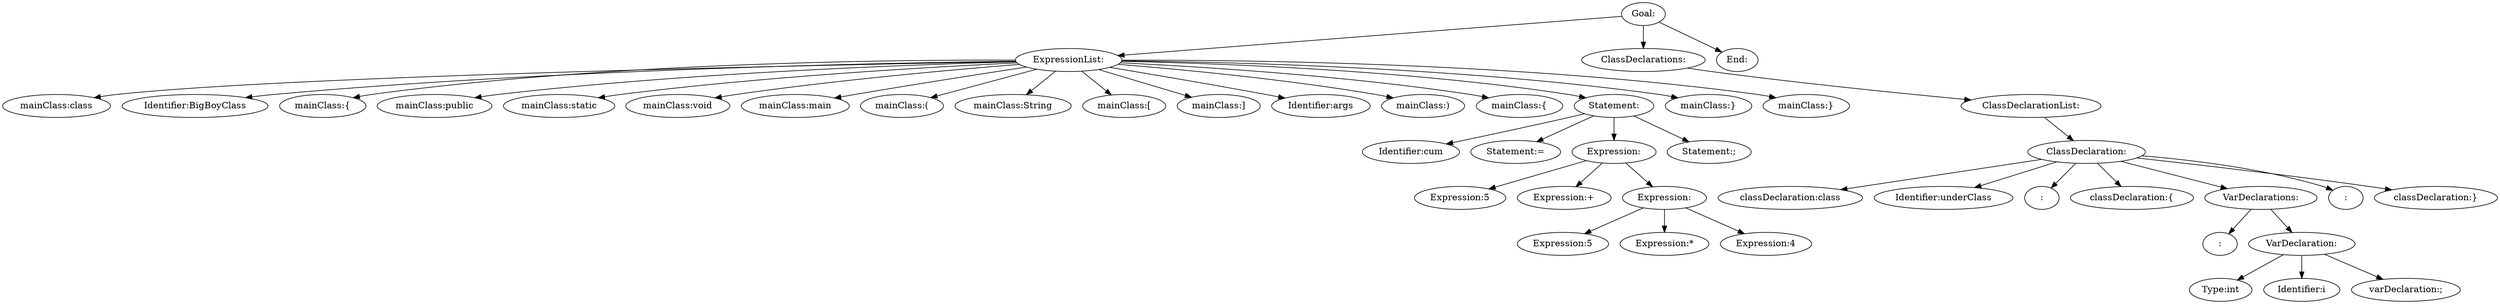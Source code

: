 digraph {
n0 [label="Goal:"];
n1 [label="ExpressionList:"];
n2 [label="mainClass:class"];
n1 -> n2
n3 [label="Identifier:BigBoyClass"];
n1 -> n3
n4 [label="mainClass:{"];
n1 -> n4
n5 [label="mainClass:public"];
n1 -> n5
n6 [label="mainClass:static"];
n1 -> n6
n7 [label="mainClass:void"];
n1 -> n7
n8 [label="mainClass:main"];
n1 -> n8
n9 [label="mainClass:("];
n1 -> n9
n10 [label="mainClass:String"];
n1 -> n10
n11 [label="mainClass:["];
n1 -> n11
n12 [label="mainClass:]"];
n1 -> n12
n13 [label="Identifier:args"];
n1 -> n13
n14 [label="mainClass:)"];
n1 -> n14
n15 [label="mainClass:{"];
n1 -> n15
n16 [label="Statement:"];
n17 [label="Identifier:cum"];
n16 -> n17
n18 [label="Statement:="];
n16 -> n18
n19 [label="Expression:"];
n20 [label="Expression:5"];
n19 -> n20
n21 [label="Expression:+"];
n19 -> n21
n22 [label="Expression:"];
n23 [label="Expression:5"];
n22 -> n23
n24 [label="Expression:*"];
n22 -> n24
n25 [label="Expression:4"];
n22 -> n25
n19 -> n22
n16 -> n19
n26 [label="Statement:;"];
n16 -> n26
n1 -> n16
n27 [label="mainClass:}"];
n1 -> n27
n28 [label="mainClass:}"];
n1 -> n28
n0 -> n1
n29 [label="ClassDeclarations:"];
n30 [label="ClassDeclarationList:"];
n31 [label="ClassDeclaration:"];
n32 [label="classDeclaration:class"];
n31 -> n32
n33 [label="Identifier:underClass"];
n31 -> n33
n34 [label=":"];
n31 -> n34
n35 [label="classDeclaration:{"];
n31 -> n35
n36 [label="VarDeclarations:"];
n37 [label=":"];
n36 -> n37
n38 [label="VarDeclaration:"];
n39 [label="Type:int"];
n38 -> n39
n40 [label="Identifier:i"];
n38 -> n40
n41 [label="varDeclaration:;"];
n38 -> n41
n36 -> n38
n31 -> n36
n42 [label=":"];
n31 -> n42
n43 [label="classDeclaration:}"];
n31 -> n43
n30 -> n31
n29 -> n30
n0 -> n29
n44 [label="End:"];
n0 -> n44
}
